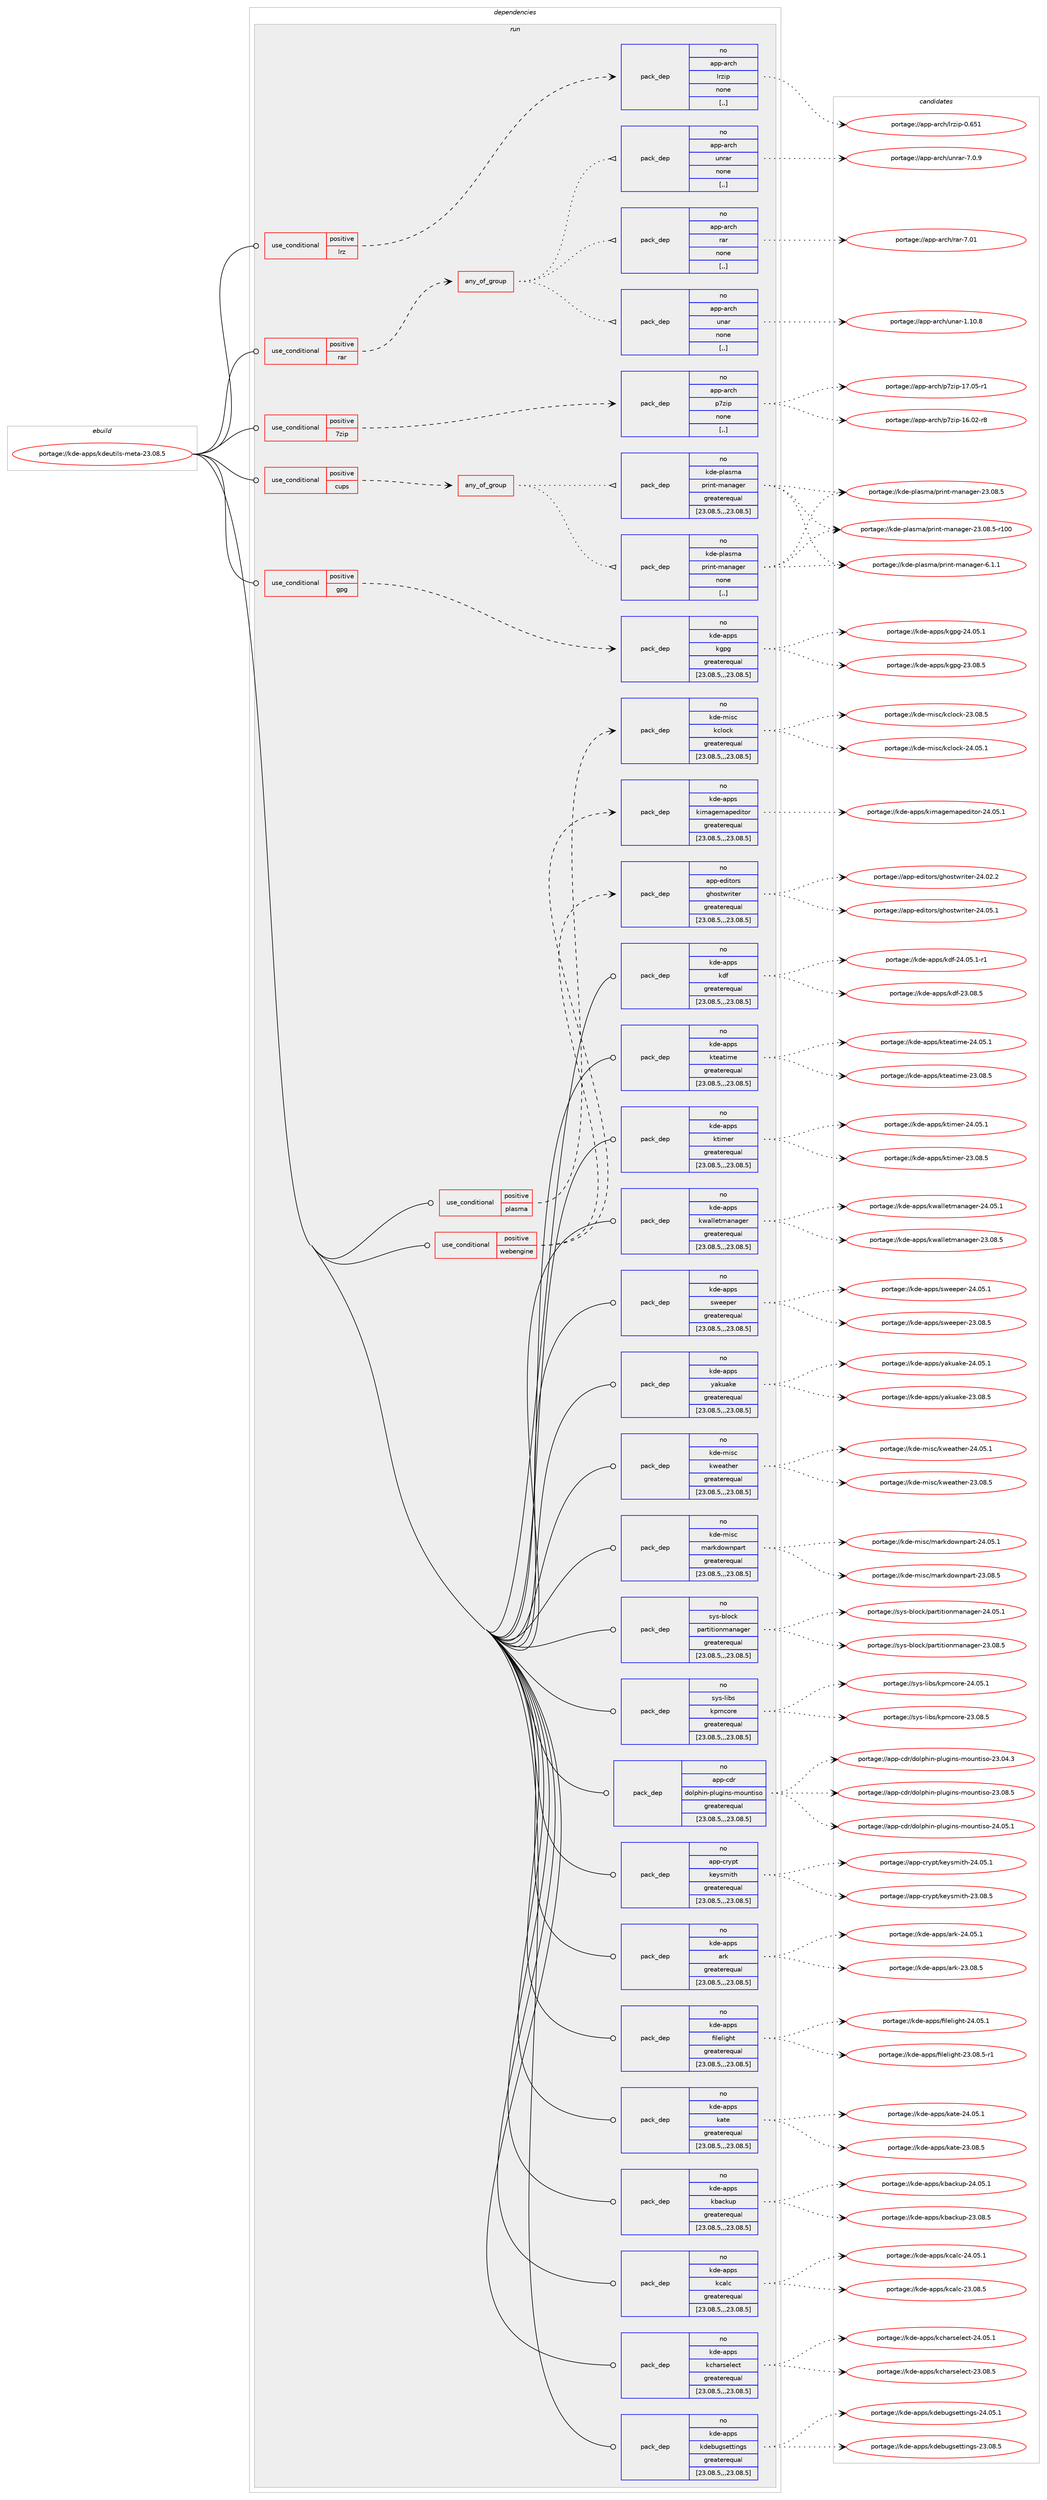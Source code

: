 digraph prolog {

# *************
# Graph options
# *************

newrank=true;
concentrate=true;
compound=true;
graph [rankdir=LR,fontname=Helvetica,fontsize=10,ranksep=1.5];#, ranksep=2.5, nodesep=0.2];
edge  [arrowhead=vee];
node  [fontname=Helvetica,fontsize=10];

# **********
# The ebuild
# **********

subgraph cluster_leftcol {
color=gray;
rank=same;
label=<<i>ebuild</i>>;
id [label="portage://kde-apps/kdeutils-meta-23.08.5", color=red, width=4, href="../kde-apps/kdeutils-meta-23.08.5.svg"];
}

# ****************
# The dependencies
# ****************

subgraph cluster_midcol {
color=gray;
label=<<i>dependencies</i>>;
subgraph cluster_compile {
fillcolor="#eeeeee";
style=filled;
label=<<i>compile</i>>;
}
subgraph cluster_compileandrun {
fillcolor="#eeeeee";
style=filled;
label=<<i>compile and run</i>>;
}
subgraph cluster_run {
fillcolor="#eeeeee";
style=filled;
label=<<i>run</i>>;
subgraph cond65668 {
dependency247484 [label=<<TABLE BORDER="0" CELLBORDER="1" CELLSPACING="0" CELLPADDING="4"><TR><TD ROWSPAN="3" CELLPADDING="10">use_conditional</TD></TR><TR><TD>positive</TD></TR><TR><TD>7zip</TD></TR></TABLE>>, shape=none, color=red];
subgraph pack180068 {
dependency247485 [label=<<TABLE BORDER="0" CELLBORDER="1" CELLSPACING="0" CELLPADDING="4" WIDTH="220"><TR><TD ROWSPAN="6" CELLPADDING="30">pack_dep</TD></TR><TR><TD WIDTH="110">no</TD></TR><TR><TD>app-arch</TD></TR><TR><TD>p7zip</TD></TR><TR><TD>none</TD></TR><TR><TD>[,,]</TD></TR></TABLE>>, shape=none, color=blue];
}
dependency247484:e -> dependency247485:w [weight=20,style="dashed",arrowhead="vee"];
}
id:e -> dependency247484:w [weight=20,style="solid",arrowhead="odot"];
subgraph cond65669 {
dependency247486 [label=<<TABLE BORDER="0" CELLBORDER="1" CELLSPACING="0" CELLPADDING="4"><TR><TD ROWSPAN="3" CELLPADDING="10">use_conditional</TD></TR><TR><TD>positive</TD></TR><TR><TD>cups</TD></TR></TABLE>>, shape=none, color=red];
subgraph any1596 {
dependency247487 [label=<<TABLE BORDER="0" CELLBORDER="1" CELLSPACING="0" CELLPADDING="4"><TR><TD CELLPADDING="10">any_of_group</TD></TR></TABLE>>, shape=none, color=red];subgraph pack180069 {
dependency247488 [label=<<TABLE BORDER="0" CELLBORDER="1" CELLSPACING="0" CELLPADDING="4" WIDTH="220"><TR><TD ROWSPAN="6" CELLPADDING="30">pack_dep</TD></TR><TR><TD WIDTH="110">no</TD></TR><TR><TD>kde-plasma</TD></TR><TR><TD>print-manager</TD></TR><TR><TD>none</TD></TR><TR><TD>[,,]</TD></TR></TABLE>>, shape=none, color=blue];
}
dependency247487:e -> dependency247488:w [weight=20,style="dotted",arrowhead="oinv"];
subgraph pack180070 {
dependency247489 [label=<<TABLE BORDER="0" CELLBORDER="1" CELLSPACING="0" CELLPADDING="4" WIDTH="220"><TR><TD ROWSPAN="6" CELLPADDING="30">pack_dep</TD></TR><TR><TD WIDTH="110">no</TD></TR><TR><TD>kde-plasma</TD></TR><TR><TD>print-manager</TD></TR><TR><TD>greaterequal</TD></TR><TR><TD>[23.08.5,,,23.08.5]</TD></TR></TABLE>>, shape=none, color=blue];
}
dependency247487:e -> dependency247489:w [weight=20,style="dotted",arrowhead="oinv"];
}
dependency247486:e -> dependency247487:w [weight=20,style="dashed",arrowhead="vee"];
}
id:e -> dependency247486:w [weight=20,style="solid",arrowhead="odot"];
subgraph cond65670 {
dependency247490 [label=<<TABLE BORDER="0" CELLBORDER="1" CELLSPACING="0" CELLPADDING="4"><TR><TD ROWSPAN="3" CELLPADDING="10">use_conditional</TD></TR><TR><TD>positive</TD></TR><TR><TD>gpg</TD></TR></TABLE>>, shape=none, color=red];
subgraph pack180071 {
dependency247491 [label=<<TABLE BORDER="0" CELLBORDER="1" CELLSPACING="0" CELLPADDING="4" WIDTH="220"><TR><TD ROWSPAN="6" CELLPADDING="30">pack_dep</TD></TR><TR><TD WIDTH="110">no</TD></TR><TR><TD>kde-apps</TD></TR><TR><TD>kgpg</TD></TR><TR><TD>greaterequal</TD></TR><TR><TD>[23.08.5,,,23.08.5]</TD></TR></TABLE>>, shape=none, color=blue];
}
dependency247490:e -> dependency247491:w [weight=20,style="dashed",arrowhead="vee"];
}
id:e -> dependency247490:w [weight=20,style="solid",arrowhead="odot"];
subgraph cond65671 {
dependency247492 [label=<<TABLE BORDER="0" CELLBORDER="1" CELLSPACING="0" CELLPADDING="4"><TR><TD ROWSPAN="3" CELLPADDING="10">use_conditional</TD></TR><TR><TD>positive</TD></TR><TR><TD>lrz</TD></TR></TABLE>>, shape=none, color=red];
subgraph pack180072 {
dependency247493 [label=<<TABLE BORDER="0" CELLBORDER="1" CELLSPACING="0" CELLPADDING="4" WIDTH="220"><TR><TD ROWSPAN="6" CELLPADDING="30">pack_dep</TD></TR><TR><TD WIDTH="110">no</TD></TR><TR><TD>app-arch</TD></TR><TR><TD>lrzip</TD></TR><TR><TD>none</TD></TR><TR><TD>[,,]</TD></TR></TABLE>>, shape=none, color=blue];
}
dependency247492:e -> dependency247493:w [weight=20,style="dashed",arrowhead="vee"];
}
id:e -> dependency247492:w [weight=20,style="solid",arrowhead="odot"];
subgraph cond65672 {
dependency247494 [label=<<TABLE BORDER="0" CELLBORDER="1" CELLSPACING="0" CELLPADDING="4"><TR><TD ROWSPAN="3" CELLPADDING="10">use_conditional</TD></TR><TR><TD>positive</TD></TR><TR><TD>plasma</TD></TR></TABLE>>, shape=none, color=red];
subgraph pack180073 {
dependency247495 [label=<<TABLE BORDER="0" CELLBORDER="1" CELLSPACING="0" CELLPADDING="4" WIDTH="220"><TR><TD ROWSPAN="6" CELLPADDING="30">pack_dep</TD></TR><TR><TD WIDTH="110">no</TD></TR><TR><TD>kde-misc</TD></TR><TR><TD>kclock</TD></TR><TR><TD>greaterequal</TD></TR><TR><TD>[23.08.5,,,23.08.5]</TD></TR></TABLE>>, shape=none, color=blue];
}
dependency247494:e -> dependency247495:w [weight=20,style="dashed",arrowhead="vee"];
}
id:e -> dependency247494:w [weight=20,style="solid",arrowhead="odot"];
subgraph cond65673 {
dependency247496 [label=<<TABLE BORDER="0" CELLBORDER="1" CELLSPACING="0" CELLPADDING="4"><TR><TD ROWSPAN="3" CELLPADDING="10">use_conditional</TD></TR><TR><TD>positive</TD></TR><TR><TD>rar</TD></TR></TABLE>>, shape=none, color=red];
subgraph any1597 {
dependency247497 [label=<<TABLE BORDER="0" CELLBORDER="1" CELLSPACING="0" CELLPADDING="4"><TR><TD CELLPADDING="10">any_of_group</TD></TR></TABLE>>, shape=none, color=red];subgraph pack180074 {
dependency247498 [label=<<TABLE BORDER="0" CELLBORDER="1" CELLSPACING="0" CELLPADDING="4" WIDTH="220"><TR><TD ROWSPAN="6" CELLPADDING="30">pack_dep</TD></TR><TR><TD WIDTH="110">no</TD></TR><TR><TD>app-arch</TD></TR><TR><TD>rar</TD></TR><TR><TD>none</TD></TR><TR><TD>[,,]</TD></TR></TABLE>>, shape=none, color=blue];
}
dependency247497:e -> dependency247498:w [weight=20,style="dotted",arrowhead="oinv"];
subgraph pack180075 {
dependency247499 [label=<<TABLE BORDER="0" CELLBORDER="1" CELLSPACING="0" CELLPADDING="4" WIDTH="220"><TR><TD ROWSPAN="6" CELLPADDING="30">pack_dep</TD></TR><TR><TD WIDTH="110">no</TD></TR><TR><TD>app-arch</TD></TR><TR><TD>unrar</TD></TR><TR><TD>none</TD></TR><TR><TD>[,,]</TD></TR></TABLE>>, shape=none, color=blue];
}
dependency247497:e -> dependency247499:w [weight=20,style="dotted",arrowhead="oinv"];
subgraph pack180076 {
dependency247500 [label=<<TABLE BORDER="0" CELLBORDER="1" CELLSPACING="0" CELLPADDING="4" WIDTH="220"><TR><TD ROWSPAN="6" CELLPADDING="30">pack_dep</TD></TR><TR><TD WIDTH="110">no</TD></TR><TR><TD>app-arch</TD></TR><TR><TD>unar</TD></TR><TR><TD>none</TD></TR><TR><TD>[,,]</TD></TR></TABLE>>, shape=none, color=blue];
}
dependency247497:e -> dependency247500:w [weight=20,style="dotted",arrowhead="oinv"];
}
dependency247496:e -> dependency247497:w [weight=20,style="dashed",arrowhead="vee"];
}
id:e -> dependency247496:w [weight=20,style="solid",arrowhead="odot"];
subgraph cond65674 {
dependency247501 [label=<<TABLE BORDER="0" CELLBORDER="1" CELLSPACING="0" CELLPADDING="4"><TR><TD ROWSPAN="3" CELLPADDING="10">use_conditional</TD></TR><TR><TD>positive</TD></TR><TR><TD>webengine</TD></TR></TABLE>>, shape=none, color=red];
subgraph pack180077 {
dependency247502 [label=<<TABLE BORDER="0" CELLBORDER="1" CELLSPACING="0" CELLPADDING="4" WIDTH="220"><TR><TD ROWSPAN="6" CELLPADDING="30">pack_dep</TD></TR><TR><TD WIDTH="110">no</TD></TR><TR><TD>app-editors</TD></TR><TR><TD>ghostwriter</TD></TR><TR><TD>greaterequal</TD></TR><TR><TD>[23.08.5,,,23.08.5]</TD></TR></TABLE>>, shape=none, color=blue];
}
dependency247501:e -> dependency247502:w [weight=20,style="dashed",arrowhead="vee"];
subgraph pack180078 {
dependency247503 [label=<<TABLE BORDER="0" CELLBORDER="1" CELLSPACING="0" CELLPADDING="4" WIDTH="220"><TR><TD ROWSPAN="6" CELLPADDING="30">pack_dep</TD></TR><TR><TD WIDTH="110">no</TD></TR><TR><TD>kde-apps</TD></TR><TR><TD>kimagemapeditor</TD></TR><TR><TD>greaterequal</TD></TR><TR><TD>[23.08.5,,,23.08.5]</TD></TR></TABLE>>, shape=none, color=blue];
}
dependency247501:e -> dependency247503:w [weight=20,style="dashed",arrowhead="vee"];
}
id:e -> dependency247501:w [weight=20,style="solid",arrowhead="odot"];
subgraph pack180079 {
dependency247504 [label=<<TABLE BORDER="0" CELLBORDER="1" CELLSPACING="0" CELLPADDING="4" WIDTH="220"><TR><TD ROWSPAN="6" CELLPADDING="30">pack_dep</TD></TR><TR><TD WIDTH="110">no</TD></TR><TR><TD>app-cdr</TD></TR><TR><TD>dolphin-plugins-mountiso</TD></TR><TR><TD>greaterequal</TD></TR><TR><TD>[23.08.5,,,23.08.5]</TD></TR></TABLE>>, shape=none, color=blue];
}
id:e -> dependency247504:w [weight=20,style="solid",arrowhead="odot"];
subgraph pack180080 {
dependency247505 [label=<<TABLE BORDER="0" CELLBORDER="1" CELLSPACING="0" CELLPADDING="4" WIDTH="220"><TR><TD ROWSPAN="6" CELLPADDING="30">pack_dep</TD></TR><TR><TD WIDTH="110">no</TD></TR><TR><TD>app-crypt</TD></TR><TR><TD>keysmith</TD></TR><TR><TD>greaterequal</TD></TR><TR><TD>[23.08.5,,,23.08.5]</TD></TR></TABLE>>, shape=none, color=blue];
}
id:e -> dependency247505:w [weight=20,style="solid",arrowhead="odot"];
subgraph pack180081 {
dependency247506 [label=<<TABLE BORDER="0" CELLBORDER="1" CELLSPACING="0" CELLPADDING="4" WIDTH="220"><TR><TD ROWSPAN="6" CELLPADDING="30">pack_dep</TD></TR><TR><TD WIDTH="110">no</TD></TR><TR><TD>kde-apps</TD></TR><TR><TD>ark</TD></TR><TR><TD>greaterequal</TD></TR><TR><TD>[23.08.5,,,23.08.5]</TD></TR></TABLE>>, shape=none, color=blue];
}
id:e -> dependency247506:w [weight=20,style="solid",arrowhead="odot"];
subgraph pack180082 {
dependency247507 [label=<<TABLE BORDER="0" CELLBORDER="1" CELLSPACING="0" CELLPADDING="4" WIDTH="220"><TR><TD ROWSPAN="6" CELLPADDING="30">pack_dep</TD></TR><TR><TD WIDTH="110">no</TD></TR><TR><TD>kde-apps</TD></TR><TR><TD>filelight</TD></TR><TR><TD>greaterequal</TD></TR><TR><TD>[23.08.5,,,23.08.5]</TD></TR></TABLE>>, shape=none, color=blue];
}
id:e -> dependency247507:w [weight=20,style="solid",arrowhead="odot"];
subgraph pack180083 {
dependency247508 [label=<<TABLE BORDER="0" CELLBORDER="1" CELLSPACING="0" CELLPADDING="4" WIDTH="220"><TR><TD ROWSPAN="6" CELLPADDING="30">pack_dep</TD></TR><TR><TD WIDTH="110">no</TD></TR><TR><TD>kde-apps</TD></TR><TR><TD>kate</TD></TR><TR><TD>greaterequal</TD></TR><TR><TD>[23.08.5,,,23.08.5]</TD></TR></TABLE>>, shape=none, color=blue];
}
id:e -> dependency247508:w [weight=20,style="solid",arrowhead="odot"];
subgraph pack180084 {
dependency247509 [label=<<TABLE BORDER="0" CELLBORDER="1" CELLSPACING="0" CELLPADDING="4" WIDTH="220"><TR><TD ROWSPAN="6" CELLPADDING="30">pack_dep</TD></TR><TR><TD WIDTH="110">no</TD></TR><TR><TD>kde-apps</TD></TR><TR><TD>kbackup</TD></TR><TR><TD>greaterequal</TD></TR><TR><TD>[23.08.5,,,23.08.5]</TD></TR></TABLE>>, shape=none, color=blue];
}
id:e -> dependency247509:w [weight=20,style="solid",arrowhead="odot"];
subgraph pack180085 {
dependency247510 [label=<<TABLE BORDER="0" CELLBORDER="1" CELLSPACING="0" CELLPADDING="4" WIDTH="220"><TR><TD ROWSPAN="6" CELLPADDING="30">pack_dep</TD></TR><TR><TD WIDTH="110">no</TD></TR><TR><TD>kde-apps</TD></TR><TR><TD>kcalc</TD></TR><TR><TD>greaterequal</TD></TR><TR><TD>[23.08.5,,,23.08.5]</TD></TR></TABLE>>, shape=none, color=blue];
}
id:e -> dependency247510:w [weight=20,style="solid",arrowhead="odot"];
subgraph pack180086 {
dependency247511 [label=<<TABLE BORDER="0" CELLBORDER="1" CELLSPACING="0" CELLPADDING="4" WIDTH="220"><TR><TD ROWSPAN="6" CELLPADDING="30">pack_dep</TD></TR><TR><TD WIDTH="110">no</TD></TR><TR><TD>kde-apps</TD></TR><TR><TD>kcharselect</TD></TR><TR><TD>greaterequal</TD></TR><TR><TD>[23.08.5,,,23.08.5]</TD></TR></TABLE>>, shape=none, color=blue];
}
id:e -> dependency247511:w [weight=20,style="solid",arrowhead="odot"];
subgraph pack180087 {
dependency247512 [label=<<TABLE BORDER="0" CELLBORDER="1" CELLSPACING="0" CELLPADDING="4" WIDTH="220"><TR><TD ROWSPAN="6" CELLPADDING="30">pack_dep</TD></TR><TR><TD WIDTH="110">no</TD></TR><TR><TD>kde-apps</TD></TR><TR><TD>kdebugsettings</TD></TR><TR><TD>greaterequal</TD></TR><TR><TD>[23.08.5,,,23.08.5]</TD></TR></TABLE>>, shape=none, color=blue];
}
id:e -> dependency247512:w [weight=20,style="solid",arrowhead="odot"];
subgraph pack180088 {
dependency247513 [label=<<TABLE BORDER="0" CELLBORDER="1" CELLSPACING="0" CELLPADDING="4" WIDTH="220"><TR><TD ROWSPAN="6" CELLPADDING="30">pack_dep</TD></TR><TR><TD WIDTH="110">no</TD></TR><TR><TD>kde-apps</TD></TR><TR><TD>kdf</TD></TR><TR><TD>greaterequal</TD></TR><TR><TD>[23.08.5,,,23.08.5]</TD></TR></TABLE>>, shape=none, color=blue];
}
id:e -> dependency247513:w [weight=20,style="solid",arrowhead="odot"];
subgraph pack180089 {
dependency247514 [label=<<TABLE BORDER="0" CELLBORDER="1" CELLSPACING="0" CELLPADDING="4" WIDTH="220"><TR><TD ROWSPAN="6" CELLPADDING="30">pack_dep</TD></TR><TR><TD WIDTH="110">no</TD></TR><TR><TD>kde-apps</TD></TR><TR><TD>kteatime</TD></TR><TR><TD>greaterequal</TD></TR><TR><TD>[23.08.5,,,23.08.5]</TD></TR></TABLE>>, shape=none, color=blue];
}
id:e -> dependency247514:w [weight=20,style="solid",arrowhead="odot"];
subgraph pack180090 {
dependency247515 [label=<<TABLE BORDER="0" CELLBORDER="1" CELLSPACING="0" CELLPADDING="4" WIDTH="220"><TR><TD ROWSPAN="6" CELLPADDING="30">pack_dep</TD></TR><TR><TD WIDTH="110">no</TD></TR><TR><TD>kde-apps</TD></TR><TR><TD>ktimer</TD></TR><TR><TD>greaterequal</TD></TR><TR><TD>[23.08.5,,,23.08.5]</TD></TR></TABLE>>, shape=none, color=blue];
}
id:e -> dependency247515:w [weight=20,style="solid",arrowhead="odot"];
subgraph pack180091 {
dependency247516 [label=<<TABLE BORDER="0" CELLBORDER="1" CELLSPACING="0" CELLPADDING="4" WIDTH="220"><TR><TD ROWSPAN="6" CELLPADDING="30">pack_dep</TD></TR><TR><TD WIDTH="110">no</TD></TR><TR><TD>kde-apps</TD></TR><TR><TD>kwalletmanager</TD></TR><TR><TD>greaterequal</TD></TR><TR><TD>[23.08.5,,,23.08.5]</TD></TR></TABLE>>, shape=none, color=blue];
}
id:e -> dependency247516:w [weight=20,style="solid",arrowhead="odot"];
subgraph pack180092 {
dependency247517 [label=<<TABLE BORDER="0" CELLBORDER="1" CELLSPACING="0" CELLPADDING="4" WIDTH="220"><TR><TD ROWSPAN="6" CELLPADDING="30">pack_dep</TD></TR><TR><TD WIDTH="110">no</TD></TR><TR><TD>kde-apps</TD></TR><TR><TD>sweeper</TD></TR><TR><TD>greaterequal</TD></TR><TR><TD>[23.08.5,,,23.08.5]</TD></TR></TABLE>>, shape=none, color=blue];
}
id:e -> dependency247517:w [weight=20,style="solid",arrowhead="odot"];
subgraph pack180093 {
dependency247518 [label=<<TABLE BORDER="0" CELLBORDER="1" CELLSPACING="0" CELLPADDING="4" WIDTH="220"><TR><TD ROWSPAN="6" CELLPADDING="30">pack_dep</TD></TR><TR><TD WIDTH="110">no</TD></TR><TR><TD>kde-apps</TD></TR><TR><TD>yakuake</TD></TR><TR><TD>greaterequal</TD></TR><TR><TD>[23.08.5,,,23.08.5]</TD></TR></TABLE>>, shape=none, color=blue];
}
id:e -> dependency247518:w [weight=20,style="solid",arrowhead="odot"];
subgraph pack180094 {
dependency247519 [label=<<TABLE BORDER="0" CELLBORDER="1" CELLSPACING="0" CELLPADDING="4" WIDTH="220"><TR><TD ROWSPAN="6" CELLPADDING="30">pack_dep</TD></TR><TR><TD WIDTH="110">no</TD></TR><TR><TD>kde-misc</TD></TR><TR><TD>kweather</TD></TR><TR><TD>greaterequal</TD></TR><TR><TD>[23.08.5,,,23.08.5]</TD></TR></TABLE>>, shape=none, color=blue];
}
id:e -> dependency247519:w [weight=20,style="solid",arrowhead="odot"];
subgraph pack180095 {
dependency247520 [label=<<TABLE BORDER="0" CELLBORDER="1" CELLSPACING="0" CELLPADDING="4" WIDTH="220"><TR><TD ROWSPAN="6" CELLPADDING="30">pack_dep</TD></TR><TR><TD WIDTH="110">no</TD></TR><TR><TD>kde-misc</TD></TR><TR><TD>markdownpart</TD></TR><TR><TD>greaterequal</TD></TR><TR><TD>[23.08.5,,,23.08.5]</TD></TR></TABLE>>, shape=none, color=blue];
}
id:e -> dependency247520:w [weight=20,style="solid",arrowhead="odot"];
subgraph pack180096 {
dependency247521 [label=<<TABLE BORDER="0" CELLBORDER="1" CELLSPACING="0" CELLPADDING="4" WIDTH="220"><TR><TD ROWSPAN="6" CELLPADDING="30">pack_dep</TD></TR><TR><TD WIDTH="110">no</TD></TR><TR><TD>sys-block</TD></TR><TR><TD>partitionmanager</TD></TR><TR><TD>greaterequal</TD></TR><TR><TD>[23.08.5,,,23.08.5]</TD></TR></TABLE>>, shape=none, color=blue];
}
id:e -> dependency247521:w [weight=20,style="solid",arrowhead="odot"];
subgraph pack180097 {
dependency247522 [label=<<TABLE BORDER="0" CELLBORDER="1" CELLSPACING="0" CELLPADDING="4" WIDTH="220"><TR><TD ROWSPAN="6" CELLPADDING="30">pack_dep</TD></TR><TR><TD WIDTH="110">no</TD></TR><TR><TD>sys-libs</TD></TR><TR><TD>kpmcore</TD></TR><TR><TD>greaterequal</TD></TR><TR><TD>[23.08.5,,,23.08.5]</TD></TR></TABLE>>, shape=none, color=blue];
}
id:e -> dependency247522:w [weight=20,style="solid",arrowhead="odot"];
}
}

# **************
# The candidates
# **************

subgraph cluster_choices {
rank=same;
color=gray;
label=<<i>candidates</i>>;

subgraph choice180068 {
color=black;
nodesep=1;
choice9711211245971149910447112551221051124549544648504511456 [label="portage://app-arch/p7zip-16.02-r8", color=red, width=4,href="../app-arch/p7zip-16.02-r8.svg"];
choice9711211245971149910447112551221051124549554648534511449 [label="portage://app-arch/p7zip-17.05-r1", color=red, width=4,href="../app-arch/p7zip-17.05-r1.svg"];
dependency247485:e -> choice9711211245971149910447112551221051124549544648504511456:w [style=dotted,weight="100"];
dependency247485:e -> choice9711211245971149910447112551221051124549554648534511449:w [style=dotted,weight="100"];
}
subgraph choice180069 {
color=black;
nodesep=1;
choice107100101451121089711510997471121141051101164510997110971031011144550514648564653 [label="portage://kde-plasma/print-manager-23.08.5", color=red, width=4,href="../kde-plasma/print-manager-23.08.5.svg"];
choice10710010145112108971151099747112114105110116451099711097103101114455051464856465345114494848 [label="portage://kde-plasma/print-manager-23.08.5-r100", color=red, width=4,href="../kde-plasma/print-manager-23.08.5-r100.svg"];
choice10710010145112108971151099747112114105110116451099711097103101114455446494649 [label="portage://kde-plasma/print-manager-6.1.1", color=red, width=4,href="../kde-plasma/print-manager-6.1.1.svg"];
dependency247488:e -> choice107100101451121089711510997471121141051101164510997110971031011144550514648564653:w [style=dotted,weight="100"];
dependency247488:e -> choice10710010145112108971151099747112114105110116451099711097103101114455051464856465345114494848:w [style=dotted,weight="100"];
dependency247488:e -> choice10710010145112108971151099747112114105110116451099711097103101114455446494649:w [style=dotted,weight="100"];
}
subgraph choice180070 {
color=black;
nodesep=1;
choice107100101451121089711510997471121141051101164510997110971031011144550514648564653 [label="portage://kde-plasma/print-manager-23.08.5", color=red, width=4,href="../kde-plasma/print-manager-23.08.5.svg"];
choice10710010145112108971151099747112114105110116451099711097103101114455051464856465345114494848 [label="portage://kde-plasma/print-manager-23.08.5-r100", color=red, width=4,href="../kde-plasma/print-manager-23.08.5-r100.svg"];
choice10710010145112108971151099747112114105110116451099711097103101114455446494649 [label="portage://kde-plasma/print-manager-6.1.1", color=red, width=4,href="../kde-plasma/print-manager-6.1.1.svg"];
dependency247489:e -> choice107100101451121089711510997471121141051101164510997110971031011144550514648564653:w [style=dotted,weight="100"];
dependency247489:e -> choice10710010145112108971151099747112114105110116451099711097103101114455051464856465345114494848:w [style=dotted,weight="100"];
dependency247489:e -> choice10710010145112108971151099747112114105110116451099711097103101114455446494649:w [style=dotted,weight="100"];
}
subgraph choice180071 {
color=black;
nodesep=1;
choice1071001014597112112115471071031121034550514648564653 [label="portage://kde-apps/kgpg-23.08.5", color=red, width=4,href="../kde-apps/kgpg-23.08.5.svg"];
choice1071001014597112112115471071031121034550524648534649 [label="portage://kde-apps/kgpg-24.05.1", color=red, width=4,href="../kde-apps/kgpg-24.05.1.svg"];
dependency247491:e -> choice1071001014597112112115471071031121034550514648564653:w [style=dotted,weight="100"];
dependency247491:e -> choice1071001014597112112115471071031121034550524648534649:w [style=dotted,weight="100"];
}
subgraph choice180072 {
color=black;
nodesep=1;
choice9711211245971149910447108114122105112454846545349 [label="portage://app-arch/lrzip-0.651", color=red, width=4,href="../app-arch/lrzip-0.651.svg"];
dependency247493:e -> choice9711211245971149910447108114122105112454846545349:w [style=dotted,weight="100"];
}
subgraph choice180073 {
color=black;
nodesep=1;
choice10710010145109105115994710799108111991074550514648564653 [label="portage://kde-misc/kclock-23.08.5", color=red, width=4,href="../kde-misc/kclock-23.08.5.svg"];
choice10710010145109105115994710799108111991074550524648534649 [label="portage://kde-misc/kclock-24.05.1", color=red, width=4,href="../kde-misc/kclock-24.05.1.svg"];
dependency247495:e -> choice10710010145109105115994710799108111991074550514648564653:w [style=dotted,weight="100"];
dependency247495:e -> choice10710010145109105115994710799108111991074550524648534649:w [style=dotted,weight="100"];
}
subgraph choice180074 {
color=black;
nodesep=1;
choice9711211245971149910447114971144555464849 [label="portage://app-arch/rar-7.01", color=red, width=4,href="../app-arch/rar-7.01.svg"];
dependency247498:e -> choice9711211245971149910447114971144555464849:w [style=dotted,weight="100"];
}
subgraph choice180075 {
color=black;
nodesep=1;
choice971121124597114991044711711011497114455546484657 [label="portage://app-arch/unrar-7.0.9", color=red, width=4,href="../app-arch/unrar-7.0.9.svg"];
dependency247499:e -> choice971121124597114991044711711011497114455546484657:w [style=dotted,weight="100"];
}
subgraph choice180076 {
color=black;
nodesep=1;
choice97112112459711499104471171109711445494649484656 [label="portage://app-arch/unar-1.10.8", color=red, width=4,href="../app-arch/unar-1.10.8.svg"];
dependency247500:e -> choice97112112459711499104471171109711445494649484656:w [style=dotted,weight="100"];
}
subgraph choice180077 {
color=black;
nodesep=1;
choice9711211245101100105116111114115471031041111151161191141051161011144550524648504650 [label="portage://app-editors/ghostwriter-24.02.2", color=red, width=4,href="../app-editors/ghostwriter-24.02.2.svg"];
choice9711211245101100105116111114115471031041111151161191141051161011144550524648534649 [label="portage://app-editors/ghostwriter-24.05.1", color=red, width=4,href="../app-editors/ghostwriter-24.05.1.svg"];
dependency247502:e -> choice9711211245101100105116111114115471031041111151161191141051161011144550524648504650:w [style=dotted,weight="100"];
dependency247502:e -> choice9711211245101100105116111114115471031041111151161191141051161011144550524648534649:w [style=dotted,weight="100"];
}
subgraph choice180078 {
color=black;
nodesep=1;
choice10710010145971121121154710710510997103101109971121011001051161111144550524648534649 [label="portage://kde-apps/kimagemapeditor-24.05.1", color=red, width=4,href="../kde-apps/kimagemapeditor-24.05.1.svg"];
dependency247503:e -> choice10710010145971121121154710710510997103101109971121011001051161111144550524648534649:w [style=dotted,weight="100"];
}
subgraph choice180079 {
color=black;
nodesep=1;
choice9711211245991001144710011110811210410511045112108117103105110115451091111171101161051151114550514648524651 [label="portage://app-cdr/dolphin-plugins-mountiso-23.04.3", color=red, width=4,href="../app-cdr/dolphin-plugins-mountiso-23.04.3.svg"];
choice9711211245991001144710011110811210410511045112108117103105110115451091111171101161051151114550514648564653 [label="portage://app-cdr/dolphin-plugins-mountiso-23.08.5", color=red, width=4,href="../app-cdr/dolphin-plugins-mountiso-23.08.5.svg"];
choice9711211245991001144710011110811210410511045112108117103105110115451091111171101161051151114550524648534649 [label="portage://app-cdr/dolphin-plugins-mountiso-24.05.1", color=red, width=4,href="../app-cdr/dolphin-plugins-mountiso-24.05.1.svg"];
dependency247504:e -> choice9711211245991001144710011110811210410511045112108117103105110115451091111171101161051151114550514648524651:w [style=dotted,weight="100"];
dependency247504:e -> choice9711211245991001144710011110811210410511045112108117103105110115451091111171101161051151114550514648564653:w [style=dotted,weight="100"];
dependency247504:e -> choice9711211245991001144710011110811210410511045112108117103105110115451091111171101161051151114550524648534649:w [style=dotted,weight="100"];
}
subgraph choice180080 {
color=black;
nodesep=1;
choice971121124599114121112116471071011211151091051161044550514648564653 [label="portage://app-crypt/keysmith-23.08.5", color=red, width=4,href="../app-crypt/keysmith-23.08.5.svg"];
choice971121124599114121112116471071011211151091051161044550524648534649 [label="portage://app-crypt/keysmith-24.05.1", color=red, width=4,href="../app-crypt/keysmith-24.05.1.svg"];
dependency247505:e -> choice971121124599114121112116471071011211151091051161044550514648564653:w [style=dotted,weight="100"];
dependency247505:e -> choice971121124599114121112116471071011211151091051161044550524648534649:w [style=dotted,weight="100"];
}
subgraph choice180081 {
color=black;
nodesep=1;
choice107100101459711211211547971141074550514648564653 [label="portage://kde-apps/ark-23.08.5", color=red, width=4,href="../kde-apps/ark-23.08.5.svg"];
choice107100101459711211211547971141074550524648534649 [label="portage://kde-apps/ark-24.05.1", color=red, width=4,href="../kde-apps/ark-24.05.1.svg"];
dependency247506:e -> choice107100101459711211211547971141074550514648564653:w [style=dotted,weight="100"];
dependency247506:e -> choice107100101459711211211547971141074550524648534649:w [style=dotted,weight="100"];
}
subgraph choice180082 {
color=black;
nodesep=1;
choice10710010145971121121154710210510810110810510310411645505146485646534511449 [label="portage://kde-apps/filelight-23.08.5-r1", color=red, width=4,href="../kde-apps/filelight-23.08.5-r1.svg"];
choice1071001014597112112115471021051081011081051031041164550524648534649 [label="portage://kde-apps/filelight-24.05.1", color=red, width=4,href="../kde-apps/filelight-24.05.1.svg"];
dependency247507:e -> choice10710010145971121121154710210510810110810510310411645505146485646534511449:w [style=dotted,weight="100"];
dependency247507:e -> choice1071001014597112112115471021051081011081051031041164550524648534649:w [style=dotted,weight="100"];
}
subgraph choice180083 {
color=black;
nodesep=1;
choice107100101459711211211547107971161014550514648564653 [label="portage://kde-apps/kate-23.08.5", color=red, width=4,href="../kde-apps/kate-23.08.5.svg"];
choice107100101459711211211547107971161014550524648534649 [label="portage://kde-apps/kate-24.05.1", color=red, width=4,href="../kde-apps/kate-24.05.1.svg"];
dependency247508:e -> choice107100101459711211211547107971161014550514648564653:w [style=dotted,weight="100"];
dependency247508:e -> choice107100101459711211211547107971161014550524648534649:w [style=dotted,weight="100"];
}
subgraph choice180084 {
color=black;
nodesep=1;
choice1071001014597112112115471079897991071171124550514648564653 [label="portage://kde-apps/kbackup-23.08.5", color=red, width=4,href="../kde-apps/kbackup-23.08.5.svg"];
choice1071001014597112112115471079897991071171124550524648534649 [label="portage://kde-apps/kbackup-24.05.1", color=red, width=4,href="../kde-apps/kbackup-24.05.1.svg"];
dependency247509:e -> choice1071001014597112112115471079897991071171124550514648564653:w [style=dotted,weight="100"];
dependency247509:e -> choice1071001014597112112115471079897991071171124550524648534649:w [style=dotted,weight="100"];
}
subgraph choice180085 {
color=black;
nodesep=1;
choice1071001014597112112115471079997108994550514648564653 [label="portage://kde-apps/kcalc-23.08.5", color=red, width=4,href="../kde-apps/kcalc-23.08.5.svg"];
choice1071001014597112112115471079997108994550524648534649 [label="portage://kde-apps/kcalc-24.05.1", color=red, width=4,href="../kde-apps/kcalc-24.05.1.svg"];
dependency247510:e -> choice1071001014597112112115471079997108994550514648564653:w [style=dotted,weight="100"];
dependency247510:e -> choice1071001014597112112115471079997108994550524648534649:w [style=dotted,weight="100"];
}
subgraph choice180086 {
color=black;
nodesep=1;
choice1071001014597112112115471079910497114115101108101991164550514648564653 [label="portage://kde-apps/kcharselect-23.08.5", color=red, width=4,href="../kde-apps/kcharselect-23.08.5.svg"];
choice1071001014597112112115471079910497114115101108101991164550524648534649 [label="portage://kde-apps/kcharselect-24.05.1", color=red, width=4,href="../kde-apps/kcharselect-24.05.1.svg"];
dependency247511:e -> choice1071001014597112112115471079910497114115101108101991164550514648564653:w [style=dotted,weight="100"];
dependency247511:e -> choice1071001014597112112115471079910497114115101108101991164550524648534649:w [style=dotted,weight="100"];
}
subgraph choice180087 {
color=black;
nodesep=1;
choice107100101459711211211547107100101981171031151011161161051101031154550514648564653 [label="portage://kde-apps/kdebugsettings-23.08.5", color=red, width=4,href="../kde-apps/kdebugsettings-23.08.5.svg"];
choice107100101459711211211547107100101981171031151011161161051101031154550524648534649 [label="portage://kde-apps/kdebugsettings-24.05.1", color=red, width=4,href="../kde-apps/kdebugsettings-24.05.1.svg"];
dependency247512:e -> choice107100101459711211211547107100101981171031151011161161051101031154550514648564653:w [style=dotted,weight="100"];
dependency247512:e -> choice107100101459711211211547107100101981171031151011161161051101031154550524648534649:w [style=dotted,weight="100"];
}
subgraph choice180088 {
color=black;
nodesep=1;
choice1071001014597112112115471071001024550514648564653 [label="portage://kde-apps/kdf-23.08.5", color=red, width=4,href="../kde-apps/kdf-23.08.5.svg"];
choice10710010145971121121154710710010245505246485346494511449 [label="portage://kde-apps/kdf-24.05.1-r1", color=red, width=4,href="../kde-apps/kdf-24.05.1-r1.svg"];
dependency247513:e -> choice1071001014597112112115471071001024550514648564653:w [style=dotted,weight="100"];
dependency247513:e -> choice10710010145971121121154710710010245505246485346494511449:w [style=dotted,weight="100"];
}
subgraph choice180089 {
color=black;
nodesep=1;
choice107100101459711211211547107116101971161051091014550514648564653 [label="portage://kde-apps/kteatime-23.08.5", color=red, width=4,href="../kde-apps/kteatime-23.08.5.svg"];
choice107100101459711211211547107116101971161051091014550524648534649 [label="portage://kde-apps/kteatime-24.05.1", color=red, width=4,href="../kde-apps/kteatime-24.05.1.svg"];
dependency247514:e -> choice107100101459711211211547107116101971161051091014550514648564653:w [style=dotted,weight="100"];
dependency247514:e -> choice107100101459711211211547107116101971161051091014550524648534649:w [style=dotted,weight="100"];
}
subgraph choice180090 {
color=black;
nodesep=1;
choice1071001014597112112115471071161051091011144550514648564653 [label="portage://kde-apps/ktimer-23.08.5", color=red, width=4,href="../kde-apps/ktimer-23.08.5.svg"];
choice1071001014597112112115471071161051091011144550524648534649 [label="portage://kde-apps/ktimer-24.05.1", color=red, width=4,href="../kde-apps/ktimer-24.05.1.svg"];
dependency247515:e -> choice1071001014597112112115471071161051091011144550514648564653:w [style=dotted,weight="100"];
dependency247515:e -> choice1071001014597112112115471071161051091011144550524648534649:w [style=dotted,weight="100"];
}
subgraph choice180091 {
color=black;
nodesep=1;
choice1071001014597112112115471071199710810810111610997110971031011144550514648564653 [label="portage://kde-apps/kwalletmanager-23.08.5", color=red, width=4,href="../kde-apps/kwalletmanager-23.08.5.svg"];
choice1071001014597112112115471071199710810810111610997110971031011144550524648534649 [label="portage://kde-apps/kwalletmanager-24.05.1", color=red, width=4,href="../kde-apps/kwalletmanager-24.05.1.svg"];
dependency247516:e -> choice1071001014597112112115471071199710810810111610997110971031011144550514648564653:w [style=dotted,weight="100"];
dependency247516:e -> choice1071001014597112112115471071199710810810111610997110971031011144550524648534649:w [style=dotted,weight="100"];
}
subgraph choice180092 {
color=black;
nodesep=1;
choice1071001014597112112115471151191011011121011144550514648564653 [label="portage://kde-apps/sweeper-23.08.5", color=red, width=4,href="../kde-apps/sweeper-23.08.5.svg"];
choice1071001014597112112115471151191011011121011144550524648534649 [label="portage://kde-apps/sweeper-24.05.1", color=red, width=4,href="../kde-apps/sweeper-24.05.1.svg"];
dependency247517:e -> choice1071001014597112112115471151191011011121011144550514648564653:w [style=dotted,weight="100"];
dependency247517:e -> choice1071001014597112112115471151191011011121011144550524648534649:w [style=dotted,weight="100"];
}
subgraph choice180093 {
color=black;
nodesep=1;
choice10710010145971121121154712197107117971071014550514648564653 [label="portage://kde-apps/yakuake-23.08.5", color=red, width=4,href="../kde-apps/yakuake-23.08.5.svg"];
choice10710010145971121121154712197107117971071014550524648534649 [label="portage://kde-apps/yakuake-24.05.1", color=red, width=4,href="../kde-apps/yakuake-24.05.1.svg"];
dependency247518:e -> choice10710010145971121121154712197107117971071014550514648564653:w [style=dotted,weight="100"];
dependency247518:e -> choice10710010145971121121154712197107117971071014550524648534649:w [style=dotted,weight="100"];
}
subgraph choice180094 {
color=black;
nodesep=1;
choice107100101451091051159947107119101971161041011144550514648564653 [label="portage://kde-misc/kweather-23.08.5", color=red, width=4,href="../kde-misc/kweather-23.08.5.svg"];
choice107100101451091051159947107119101971161041011144550524648534649 [label="portage://kde-misc/kweather-24.05.1", color=red, width=4,href="../kde-misc/kweather-24.05.1.svg"];
dependency247519:e -> choice107100101451091051159947107119101971161041011144550514648564653:w [style=dotted,weight="100"];
dependency247519:e -> choice107100101451091051159947107119101971161041011144550524648534649:w [style=dotted,weight="100"];
}
subgraph choice180095 {
color=black;
nodesep=1;
choice10710010145109105115994710997114107100111119110112971141164550514648564653 [label="portage://kde-misc/markdownpart-23.08.5", color=red, width=4,href="../kde-misc/markdownpart-23.08.5.svg"];
choice10710010145109105115994710997114107100111119110112971141164550524648534649 [label="portage://kde-misc/markdownpart-24.05.1", color=red, width=4,href="../kde-misc/markdownpart-24.05.1.svg"];
dependency247520:e -> choice10710010145109105115994710997114107100111119110112971141164550514648564653:w [style=dotted,weight="100"];
dependency247520:e -> choice10710010145109105115994710997114107100111119110112971141164550524648534649:w [style=dotted,weight="100"];
}
subgraph choice180096 {
color=black;
nodesep=1;
choice115121115459810811199107471129711411610511610511111010997110971031011144550514648564653 [label="portage://sys-block/partitionmanager-23.08.5", color=red, width=4,href="../sys-block/partitionmanager-23.08.5.svg"];
choice115121115459810811199107471129711411610511610511111010997110971031011144550524648534649 [label="portage://sys-block/partitionmanager-24.05.1", color=red, width=4,href="../sys-block/partitionmanager-24.05.1.svg"];
dependency247521:e -> choice115121115459810811199107471129711411610511610511111010997110971031011144550514648564653:w [style=dotted,weight="100"];
dependency247521:e -> choice115121115459810811199107471129711411610511610511111010997110971031011144550524648534649:w [style=dotted,weight="100"];
}
subgraph choice180097 {
color=black;
nodesep=1;
choice115121115451081059811547107112109991111141014550514648564653 [label="portage://sys-libs/kpmcore-23.08.5", color=red, width=4,href="../sys-libs/kpmcore-23.08.5.svg"];
choice115121115451081059811547107112109991111141014550524648534649 [label="portage://sys-libs/kpmcore-24.05.1", color=red, width=4,href="../sys-libs/kpmcore-24.05.1.svg"];
dependency247522:e -> choice115121115451081059811547107112109991111141014550514648564653:w [style=dotted,weight="100"];
dependency247522:e -> choice115121115451081059811547107112109991111141014550524648534649:w [style=dotted,weight="100"];
}
}

}
